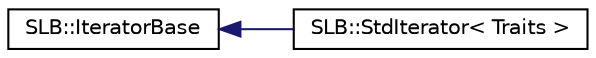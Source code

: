 digraph "Graphical Class Hierarchy"
{
  edge [fontname="Helvetica",fontsize="10",labelfontname="Helvetica",labelfontsize="10"];
  node [fontname="Helvetica",fontsize="10",shape=record];
  rankdir="LR";
  Node1 [label="SLB::IteratorBase",height=0.2,width=0.4,color="black", fillcolor="white", style="filled",URL="$classSLB_1_1IteratorBase.html"];
  Node1 -> Node2 [dir="back",color="midnightblue",fontsize="10",style="solid",fontname="Helvetica"];
  Node2 [label="SLB::StdIterator\< Traits \>",height=0.2,width=0.4,color="black", fillcolor="white", style="filled",URL="$classSLB_1_1StdIterator.html"];
}
